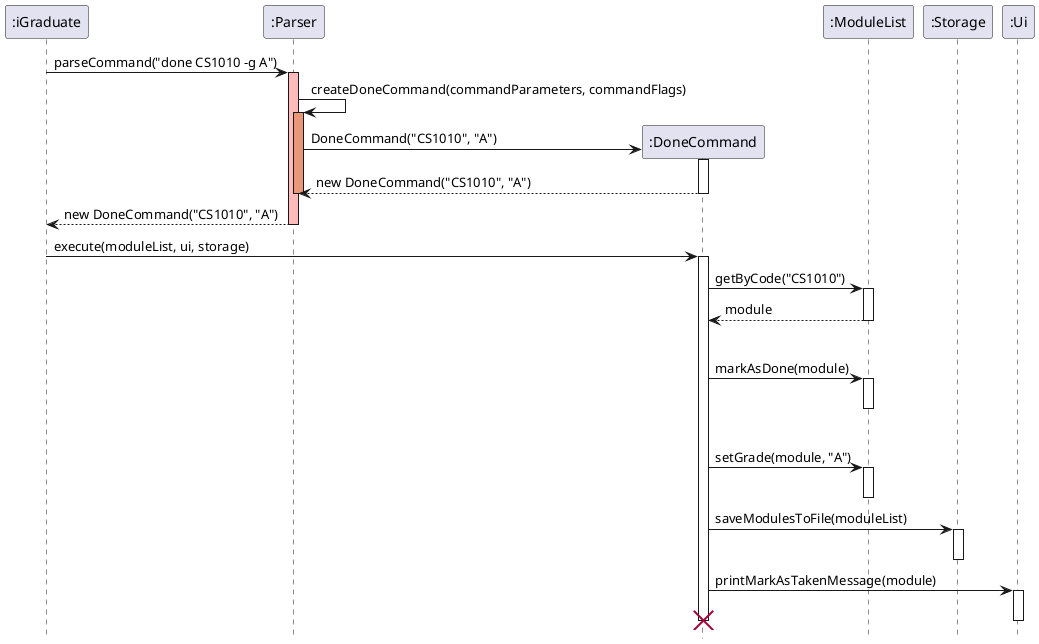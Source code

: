 @startuml
hide footbox

participant ":iGraduate" as iGraduate
participant ":Parser" as Parser
participant ":DoneCommand" as DoneCommand
participant ":ModuleList" as ModuleList
participant ":Storage" as Storage
participant ":Ui" as Ui

iGraduate -> Parser: parseCommand("done CS1010 -g A")
activate Parser #FFBBBB

Parser -> Parser: createDoneCommand(commandParameters, commandFlags)
activate Parser #DarkSalmon

create DoneCommand
Parser -> DoneCommand: DoneCommand("CS1010", "A")
activate DoneCommand
DoneCommand --> Parser: new DoneCommand("CS1010", "A")
deactivate DoneCommand
deactivate Parser

Parser --> iGraduate: new DoneCommand("CS1010", "A")
deactivate Parser

iGraduate -> DoneCommand: execute(moduleList, ui, storage)
activate DoneCommand

DoneCommand -> ModuleList: getByCode("CS1010")
activate ModuleList
ModuleList --> DoneCommand: module
deactivate ModuleList

ModuleList -[hidden]-> ModuleList
DoneCommand -> ModuleList: markAsDone(module)
activate ModuleList
deactivate ModuleList

ModuleList -[hidden]-> ModuleList
DoneCommand -> ModuleList: setGrade(module, "A")
activate ModuleList
deactivate ModuleList

DoneCommand -> Storage: saveModulesToFile(moduleList)
activate Storage
deactivate Storage

DoneCommand -> Ui: printMarkAsTakenMessage(module)
activate Ui
deactivate Ui

deactivate DoneCommand
destroy DoneCommand
@enduml